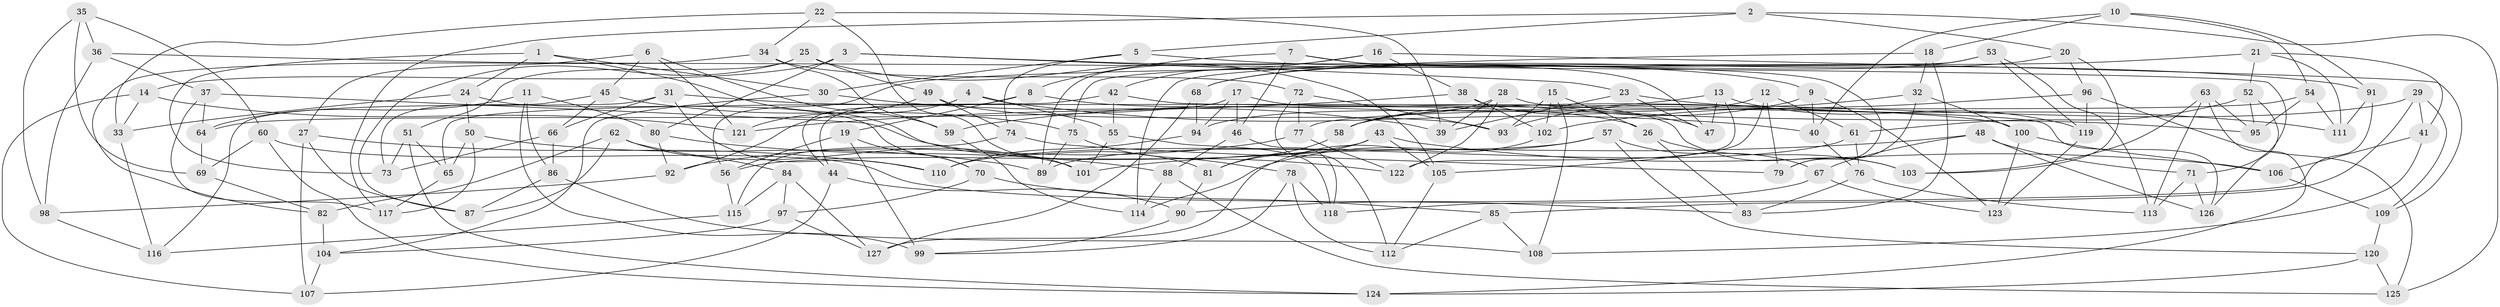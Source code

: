 // coarse degree distribution, {6: 0.5384615384615384, 5: 0.08974358974358974, 4: 0.34615384615384615, 2: 0.01282051282051282, 3: 0.01282051282051282}
// Generated by graph-tools (version 1.1) at 2025/24/03/03/25 07:24:27]
// undirected, 127 vertices, 254 edges
graph export_dot {
graph [start="1"]
  node [color=gray90,style=filled];
  1;
  2;
  3;
  4;
  5;
  6;
  7;
  8;
  9;
  10;
  11;
  12;
  13;
  14;
  15;
  16;
  17;
  18;
  19;
  20;
  21;
  22;
  23;
  24;
  25;
  26;
  27;
  28;
  29;
  30;
  31;
  32;
  33;
  34;
  35;
  36;
  37;
  38;
  39;
  40;
  41;
  42;
  43;
  44;
  45;
  46;
  47;
  48;
  49;
  50;
  51;
  52;
  53;
  54;
  55;
  56;
  57;
  58;
  59;
  60;
  61;
  62;
  63;
  64;
  65;
  66;
  67;
  68;
  69;
  70;
  71;
  72;
  73;
  74;
  75;
  76;
  77;
  78;
  79;
  80;
  81;
  82;
  83;
  84;
  85;
  86;
  87;
  88;
  89;
  90;
  91;
  92;
  93;
  94;
  95;
  96;
  97;
  98;
  99;
  100;
  101;
  102;
  103;
  104;
  105;
  106;
  107;
  108;
  109;
  110;
  111;
  112;
  113;
  114;
  115;
  116;
  117;
  118;
  119;
  120;
  121;
  122;
  123;
  124;
  125;
  126;
  127;
  1 -- 30;
  1 -- 81;
  1 -- 73;
  1 -- 24;
  2 -- 5;
  2 -- 125;
  2 -- 117;
  2 -- 20;
  3 -- 80;
  3 -- 14;
  3 -- 23;
  3 -- 9;
  4 -- 40;
  4 -- 92;
  4 -- 55;
  4 -- 44;
  5 -- 91;
  5 -- 74;
  5 -- 30;
  6 -- 27;
  6 -- 45;
  6 -- 59;
  6 -- 121;
  7 -- 79;
  7 -- 8;
  7 -- 47;
  7 -- 46;
  8 -- 26;
  8 -- 44;
  8 -- 19;
  9 -- 58;
  9 -- 123;
  9 -- 40;
  10 -- 18;
  10 -- 40;
  10 -- 91;
  10 -- 54;
  11 -- 86;
  11 -- 64;
  11 -- 80;
  11 -- 99;
  12 -- 105;
  12 -- 79;
  12 -- 61;
  12 -- 94;
  13 -- 119;
  13 -- 59;
  13 -- 47;
  13 -- 122;
  14 -- 107;
  14 -- 121;
  14 -- 33;
  15 -- 93;
  15 -- 26;
  15 -- 102;
  15 -- 108;
  16 -- 42;
  16 -- 38;
  16 -- 109;
  16 -- 89;
  17 -- 94;
  17 -- 103;
  17 -- 64;
  17 -- 46;
  18 -- 83;
  18 -- 114;
  18 -- 32;
  19 -- 70;
  19 -- 56;
  19 -- 99;
  20 -- 68;
  20 -- 103;
  20 -- 96;
  21 -- 56;
  21 -- 52;
  21 -- 111;
  21 -- 41;
  22 -- 39;
  22 -- 34;
  22 -- 33;
  22 -- 101;
  23 -- 47;
  23 -- 39;
  23 -- 111;
  24 -- 70;
  24 -- 33;
  24 -- 50;
  25 -- 51;
  25 -- 87;
  25 -- 105;
  25 -- 49;
  26 -- 83;
  26 -- 103;
  27 -- 87;
  27 -- 110;
  27 -- 107;
  28 -- 122;
  28 -- 39;
  28 -- 58;
  28 -- 95;
  29 -- 109;
  29 -- 58;
  29 -- 85;
  29 -- 41;
  30 -- 104;
  30 -- 39;
  31 -- 66;
  31 -- 116;
  31 -- 100;
  31 -- 110;
  32 -- 93;
  32 -- 79;
  32 -- 100;
  33 -- 116;
  34 -- 82;
  34 -- 72;
  34 -- 59;
  35 -- 36;
  35 -- 98;
  35 -- 60;
  35 -- 69;
  36 -- 71;
  36 -- 37;
  36 -- 98;
  37 -- 117;
  37 -- 122;
  37 -- 64;
  38 -- 121;
  38 -- 47;
  38 -- 102;
  40 -- 76;
  41 -- 108;
  41 -- 106;
  42 -- 65;
  42 -- 55;
  42 -- 126;
  43 -- 56;
  43 -- 105;
  43 -- 106;
  43 -- 81;
  44 -- 107;
  44 -- 90;
  45 -- 66;
  45 -- 73;
  45 -- 75;
  46 -- 118;
  46 -- 88;
  48 -- 126;
  48 -- 71;
  48 -- 67;
  48 -- 101;
  49 -- 93;
  49 -- 74;
  49 -- 121;
  50 -- 89;
  50 -- 117;
  50 -- 65;
  51 -- 65;
  51 -- 124;
  51 -- 73;
  52 -- 95;
  52 -- 61;
  52 -- 126;
  53 -- 68;
  53 -- 113;
  53 -- 119;
  53 -- 75;
  54 -- 111;
  54 -- 95;
  54 -- 77;
  55 -- 118;
  55 -- 101;
  56 -- 115;
  57 -- 110;
  57 -- 120;
  57 -- 67;
  57 -- 114;
  58 -- 81;
  59 -- 114;
  60 -- 83;
  60 -- 69;
  60 -- 124;
  61 -- 89;
  61 -- 76;
  62 -- 101;
  62 -- 84;
  62 -- 87;
  62 -- 82;
  63 -- 103;
  63 -- 124;
  63 -- 95;
  63 -- 113;
  64 -- 69;
  65 -- 117;
  66 -- 86;
  66 -- 73;
  67 -- 123;
  67 -- 90;
  68 -- 94;
  68 -- 127;
  69 -- 82;
  70 -- 97;
  70 -- 85;
  71 -- 126;
  71 -- 113;
  72 -- 93;
  72 -- 112;
  72 -- 77;
  74 -- 79;
  74 -- 115;
  75 -- 78;
  75 -- 89;
  76 -- 113;
  76 -- 83;
  77 -- 92;
  77 -- 122;
  78 -- 118;
  78 -- 99;
  78 -- 112;
  80 -- 88;
  80 -- 92;
  81 -- 90;
  82 -- 104;
  84 -- 127;
  84 -- 115;
  84 -- 97;
  85 -- 112;
  85 -- 108;
  86 -- 108;
  86 -- 87;
  88 -- 125;
  88 -- 114;
  90 -- 99;
  91 -- 111;
  91 -- 118;
  92 -- 98;
  94 -- 110;
  96 -- 102;
  96 -- 125;
  96 -- 119;
  97 -- 127;
  97 -- 104;
  98 -- 116;
  100 -- 123;
  100 -- 106;
  102 -- 127;
  104 -- 107;
  105 -- 112;
  106 -- 109;
  109 -- 120;
  115 -- 116;
  119 -- 123;
  120 -- 125;
  120 -- 124;
}
